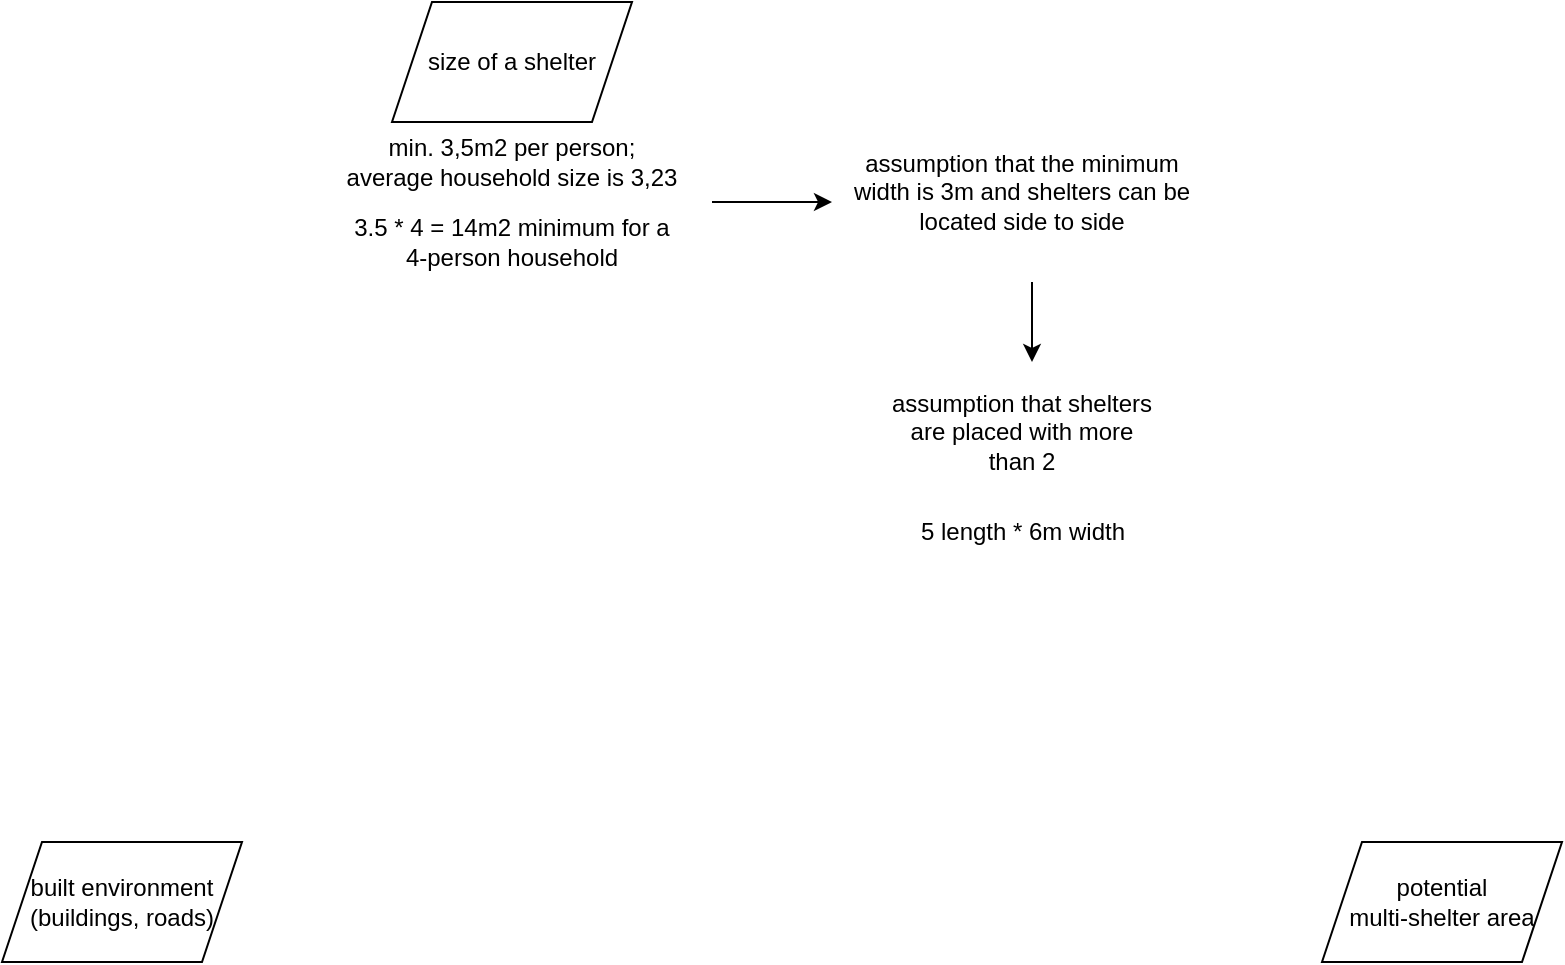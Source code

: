 <mxfile>
    <diagram id="Gdg1U6lKWxDlv6Z0fWpr" name="Page-1">
        <mxGraphModel dx="902" dy="420" grid="1" gridSize="10" guides="1" tooltips="1" connect="1" arrows="1" fold="1" page="1" pageScale="1" pageWidth="850" pageHeight="1100" math="0" shadow="0">
            <root>
                <mxCell id="0"/>
                <mxCell id="1" parent="0"/>
                <mxCell id="2" value="built environment&lt;br&gt;(buildings, roads)" style="shape=parallelogram;perimeter=parallelogramPerimeter;whiteSpace=wrap;html=1;fixedSize=1;" vertex="1" parent="1">
                    <mxGeometry x="30" y="570" width="120" height="60" as="geometry"/>
                </mxCell>
                <mxCell id="3" value="potential &lt;br&gt;multi-shelter area" style="shape=parallelogram;perimeter=parallelogramPerimeter;whiteSpace=wrap;html=1;fixedSize=1;" vertex="1" parent="1">
                    <mxGeometry x="690" y="570" width="120" height="60" as="geometry"/>
                </mxCell>
                <mxCell id="4" value="size of a shelter" style="shape=parallelogram;perimeter=parallelogramPerimeter;whiteSpace=wrap;html=1;fixedSize=1;" vertex="1" parent="1">
                    <mxGeometry x="225" y="150" width="120" height="60" as="geometry"/>
                </mxCell>
                <mxCell id="5" value="min. 3,5m2 per person; average household size is 3,23&lt;br&gt;" style="text;html=1;strokeColor=none;fillColor=none;align=center;verticalAlign=middle;whiteSpace=wrap;rounded=0;" vertex="1" parent="1">
                    <mxGeometry x="200" y="210" width="170" height="40" as="geometry"/>
                </mxCell>
                <mxCell id="6" value="3.5 * 4 = 14m2 minimum for a 4-person household" style="text;html=1;strokeColor=none;fillColor=none;align=center;verticalAlign=middle;whiteSpace=wrap;rounded=0;" vertex="1" parent="1">
                    <mxGeometry x="200" y="250" width="170" height="40" as="geometry"/>
                </mxCell>
                <mxCell id="7" value="assumption that the minimum width is 3m and shelters can be located side to side" style="text;html=1;strokeColor=none;fillColor=none;align=center;verticalAlign=middle;whiteSpace=wrap;rounded=0;" vertex="1" parent="1">
                    <mxGeometry x="445" y="220" width="190" height="50" as="geometry"/>
                </mxCell>
                <mxCell id="8" value="" style="endArrow=classic;html=1;" edge="1" parent="1">
                    <mxGeometry width="50" height="50" relative="1" as="geometry">
                        <mxPoint x="385" y="250" as="sourcePoint"/>
                        <mxPoint x="445" y="250" as="targetPoint"/>
                    </mxGeometry>
                </mxCell>
                <mxCell id="9" value="" style="endArrow=classic;html=1;" edge="1" parent="1">
                    <mxGeometry width="50" height="50" relative="1" as="geometry">
                        <mxPoint x="545" y="290" as="sourcePoint"/>
                        <mxPoint x="545" y="330" as="targetPoint"/>
                    </mxGeometry>
                </mxCell>
                <mxCell id="10" value="5 length * 6m width" style="text;html=1;align=center;verticalAlign=middle;resizable=0;points=[];autosize=1;strokeColor=none;fillColor=none;" vertex="1" parent="1">
                    <mxGeometry x="475" y="400" width="130" height="30" as="geometry"/>
                </mxCell>
                <mxCell id="12" value="assumption that shelters are placed with more than 2" style="text;html=1;strokeColor=none;fillColor=none;align=center;verticalAlign=middle;whiteSpace=wrap;rounded=0;" vertex="1" parent="1">
                    <mxGeometry x="470" y="350" width="140" height="30" as="geometry"/>
                </mxCell>
            </root>
        </mxGraphModel>
    </diagram>
</mxfile>